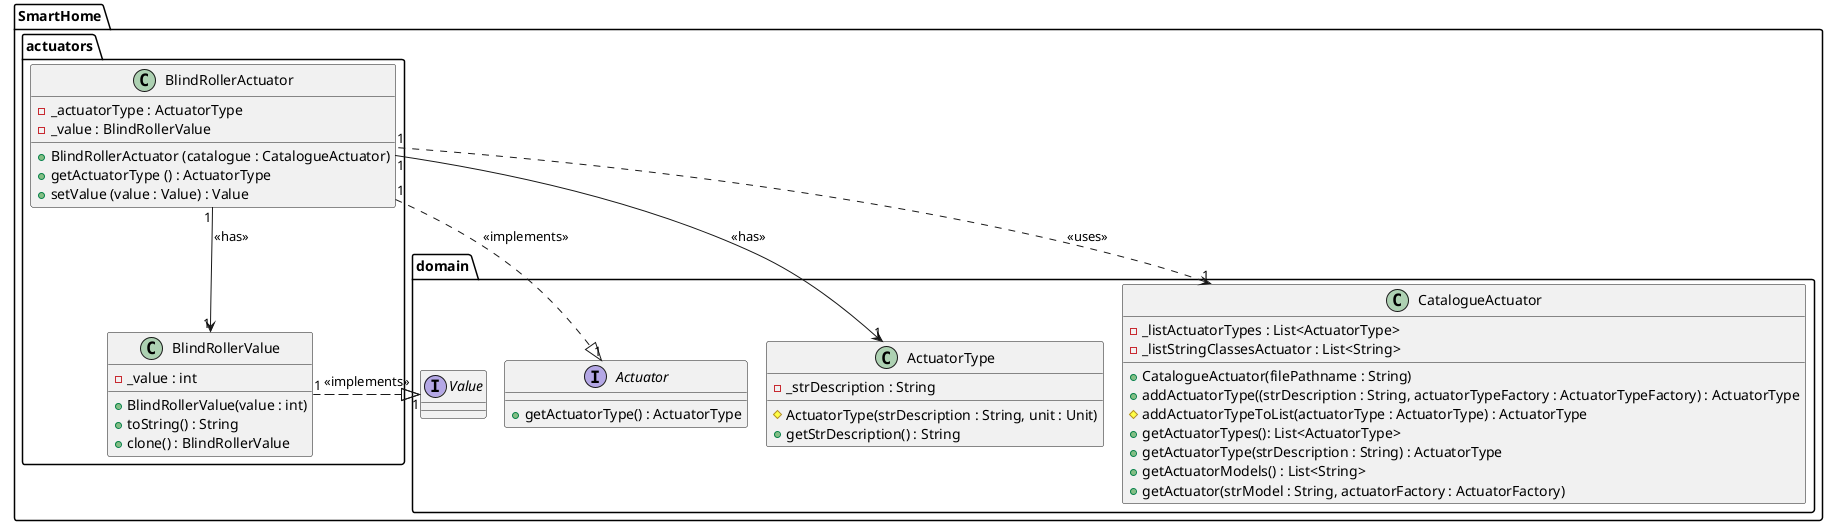 @startuml
!pragma layout smetana

package SmartHome.actuators {

    class BlindRollerActuator {
        'Attributes'
        - _actuatorType : ActuatorType
        - _value : BlindRollerValue

        'Methods'
        +BlindRollerActuator (catalogue : CatalogueActuator)
        +getActuatorType () : ActuatorType
        +setValue (value : Value) : Value
    }

    class BlindRollerValue implements SmartHome.domain.Value {
        'Attributes'
        -_value : int

        'Methods'
        +BlindRollerValue(value : int)
        +toString() : String
        +clone() : BlindRollerValue
    }

}

package SmartHome.domain {

    interface Actuator {
        'Methods'
        + getActuatorType() : ActuatorType
    }

    class ActuatorType {
    'Attributes'
    -_strDescription : String

    'Methods'
    #ActuatorType(strDescription : String, unit : Unit)
    + getStrDescription() : String
    }

    interface Value {
    }

    class CatalogueActuator {
    'Attributes'
    - _listActuatorTypes : List<ActuatorType>
    - _listStringClassesActuator : List<String>

    'Methods'
    +CatalogueActuator(filePathname : String)
    +addActuatorType((strDescription : String, actuatorTypeFactory : ActuatorTypeFactory) : ActuatorType
    #addActuatorTypeToList(actuatorType : ActuatorType) : ActuatorType
    +getActuatorTypes(): List<ActuatorType>
    +getActuatorType(strDescription : String) : ActuatorType
    +getActuatorModels() : List<String>
    +getActuator(strModel : String, actuatorFactory : ActuatorFactory)
    }
}

SmartHome.actuators.BlindRollerActuator "1" ..|> "1" SmartHome.domain.Actuator : <<implements>>
SmartHome.actuators.BlindRollerActuator "1" --> "1" SmartHome.domain.ActuatorType : <<has>>
SmartHome.actuators.BlindRollerActuator "1" --> "1" SmartHome.actuators.BlindRollerValue : <<has>>
SmartHome.domain.CatalogueActuator "1" <.. "1" SmartHome.actuators.BlindRollerActuator : <<uses>>
SmartHome.actuators.BlindRollerValue "1" ..|> "1" SmartHome.domain.Value : <<implements>>

@enduml